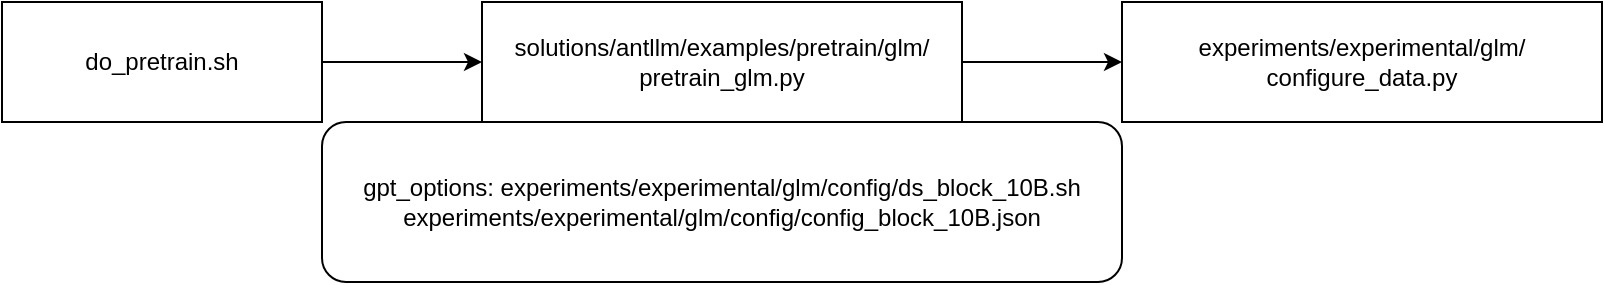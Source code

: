 <mxfile version="21.5.2" type="github">
  <diagram name="第 1 页" id="Tuvks7pTm9T045FGBU0S">
    <mxGraphModel dx="1043" dy="566" grid="1" gridSize="10" guides="1" tooltips="1" connect="1" arrows="1" fold="1" page="1" pageScale="1" pageWidth="827" pageHeight="1169" math="0" shadow="0">
      <root>
        <mxCell id="0" />
        <mxCell id="1" parent="0" />
        <mxCell id="_qyNYfjBGTc0N9jYAM-_-3" value="" style="edgeStyle=orthogonalEdgeStyle;rounded=0;orthogonalLoop=1;jettySize=auto;html=1;" edge="1" parent="1" source="_qyNYfjBGTc0N9jYAM-_-1" target="_qyNYfjBGTc0N9jYAM-_-2">
          <mxGeometry relative="1" as="geometry" />
        </mxCell>
        <mxCell id="_qyNYfjBGTc0N9jYAM-_-1" value="do_pretrain.sh" style="rounded=0;whiteSpace=wrap;html=1;" vertex="1" parent="1">
          <mxGeometry x="80" y="120" width="160" height="60" as="geometry" />
        </mxCell>
        <mxCell id="_qyNYfjBGTc0N9jYAM-_-5" value="" style="edgeStyle=orthogonalEdgeStyle;rounded=0;orthogonalLoop=1;jettySize=auto;html=1;" edge="1" parent="1" source="_qyNYfjBGTc0N9jYAM-_-2" target="_qyNYfjBGTc0N9jYAM-_-4">
          <mxGeometry relative="1" as="geometry" />
        </mxCell>
        <mxCell id="_qyNYfjBGTc0N9jYAM-_-6" value="" style="edgeStyle=orthogonalEdgeStyle;rounded=0;orthogonalLoop=1;jettySize=auto;html=1;" edge="1" parent="1" source="_qyNYfjBGTc0N9jYAM-_-2" target="_qyNYfjBGTc0N9jYAM-_-4">
          <mxGeometry relative="1" as="geometry" />
        </mxCell>
        <mxCell id="_qyNYfjBGTc0N9jYAM-_-8" value="" style="edgeStyle=orthogonalEdgeStyle;rounded=0;orthogonalLoop=1;jettySize=auto;html=1;" edge="1" parent="1" source="_qyNYfjBGTc0N9jYAM-_-2" target="_qyNYfjBGTc0N9jYAM-_-7">
          <mxGeometry relative="1" as="geometry" />
        </mxCell>
        <mxCell id="_qyNYfjBGTc0N9jYAM-_-2" value="solutions/antllm/examples/pretrain/glm/&lt;br&gt;pretrain_glm.py" style="rounded=0;whiteSpace=wrap;html=1;" vertex="1" parent="1">
          <mxGeometry x="320" y="120" width="240" height="60" as="geometry" />
        </mxCell>
        <mxCell id="_qyNYfjBGTc0N9jYAM-_-4" value="gpt_options:&amp;nbsp;experiments/experimental/glm/config/ds_block_10B.sh&lt;br&gt;experiments/experimental/glm/config/config_block_10B.json" style="rounded=1;whiteSpace=wrap;html=1;" vertex="1" parent="1">
          <mxGeometry x="240" y="180" width="400" height="80" as="geometry" />
        </mxCell>
        <mxCell id="_qyNYfjBGTc0N9jYAM-_-7" value="experiments/experimental/glm/&lt;br&gt;configure_data.py" style="rounded=0;whiteSpace=wrap;html=1;" vertex="1" parent="1">
          <mxGeometry x="640" y="120" width="240" height="60" as="geometry" />
        </mxCell>
      </root>
    </mxGraphModel>
  </diagram>
</mxfile>
